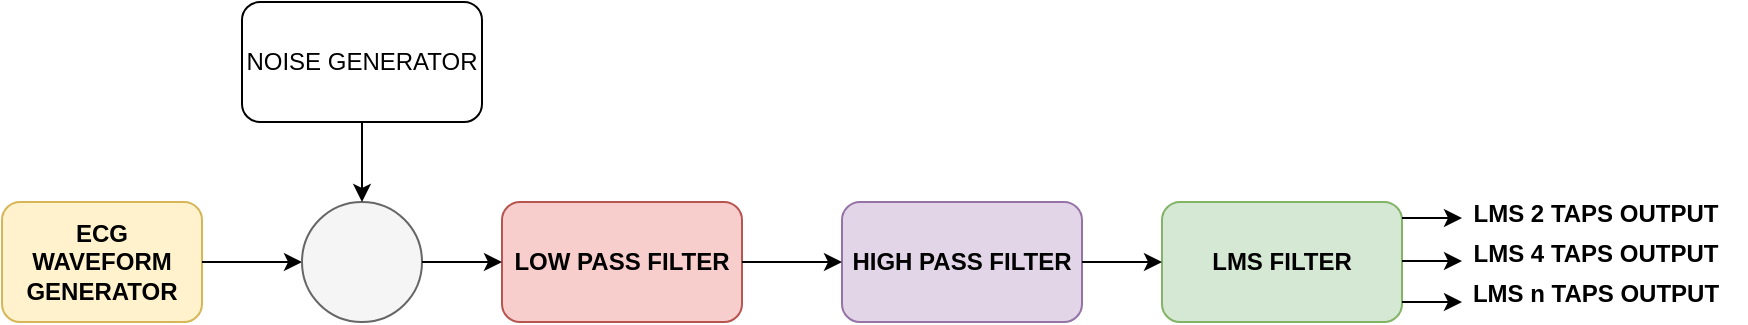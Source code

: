 <mxfile version="13.10.7" type="device"><diagram id="wK7PRvKhGwz1BUbT6kSm" name="Page-1"><mxGraphModel dx="1038" dy="580" grid="0" gridSize="10" guides="1" tooltips="1" connect="1" arrows="1" fold="1" page="1" pageScale="1" pageWidth="1100" pageHeight="1700" math="0" shadow="0"><root><mxCell id="0"/><mxCell id="1" parent="0"/><mxCell id="fOCCpWXUQDtgfm6lCAmT-1" value="&lt;b&gt;ECG WAVEFORM GENERATOR&lt;/b&gt;" style="rounded=1;whiteSpace=wrap;html=1;fillColor=#fff2cc;strokeColor=#d6b656;" vertex="1" parent="1"><mxGeometry x="80" y="140" width="100" height="60" as="geometry"/></mxCell><mxCell id="fOCCpWXUQDtgfm6lCAmT-2" value="&lt;b&gt;LOW PASS FILTER&lt;/b&gt;" style="rounded=1;whiteSpace=wrap;html=1;fillColor=#f8cecc;strokeColor=#b85450;" vertex="1" parent="1"><mxGeometry x="330" y="140" width="120" height="60" as="geometry"/></mxCell><mxCell id="fOCCpWXUQDtgfm6lCAmT-3" value="&lt;b&gt;HIGH PASS FILTER&lt;/b&gt;" style="rounded=1;whiteSpace=wrap;html=1;fillColor=#e1d5e7;strokeColor=#9673a6;" vertex="1" parent="1"><mxGeometry x="500" y="140" width="120" height="60" as="geometry"/></mxCell><mxCell id="fOCCpWXUQDtgfm6lCAmT-4" value="" style="endArrow=classic;html=1;exitX=1;exitY=0.5;exitDx=0;exitDy=0;" edge="1" parent="1" source="fOCCpWXUQDtgfm6lCAmT-1"><mxGeometry width="50" height="50" relative="1" as="geometry"><mxPoint x="340" y="280" as="sourcePoint"/><mxPoint x="230" y="170" as="targetPoint"/></mxGeometry></mxCell><mxCell id="fOCCpWXUQDtgfm6lCAmT-5" value="" style="endArrow=classic;html=1;exitX=1;exitY=0.5;exitDx=0;exitDy=0;" edge="1" parent="1" source="fOCCpWXUQDtgfm6lCAmT-2" target="fOCCpWXUQDtgfm6lCAmT-3"><mxGeometry width="50" height="50" relative="1" as="geometry"><mxPoint x="450" y="200" as="sourcePoint"/><mxPoint x="500" y="150" as="targetPoint"/></mxGeometry></mxCell><mxCell id="fOCCpWXUQDtgfm6lCAmT-6" value="" style="ellipse;whiteSpace=wrap;html=1;aspect=fixed;fillColor=#f5f5f5;strokeColor=#666666;fontColor=#333333;" vertex="1" parent="1"><mxGeometry x="230" y="140" width="60" height="60" as="geometry"/></mxCell><mxCell id="fOCCpWXUQDtgfm6lCAmT-7" value="" style="endArrow=classic;html=1;exitX=1;exitY=0.5;exitDx=0;exitDy=0;" edge="1" parent="1" source="fOCCpWXUQDtgfm6lCAmT-6" target="fOCCpWXUQDtgfm6lCAmT-2"><mxGeometry width="50" height="50" relative="1" as="geometry"><mxPoint x="250" y="300" as="sourcePoint"/><mxPoint x="300" y="250" as="targetPoint"/></mxGeometry></mxCell><mxCell id="fOCCpWXUQDtgfm6lCAmT-8" value="NOISE GENERATOR" style="rounded=1;whiteSpace=wrap;html=1;" vertex="1" parent="1"><mxGeometry x="200" y="40" width="120" height="60" as="geometry"/></mxCell><mxCell id="fOCCpWXUQDtgfm6lCAmT-9" value="" style="endArrow=classic;html=1;exitX=0.5;exitY=1;exitDx=0;exitDy=0;entryX=0.5;entryY=0;entryDx=0;entryDy=0;" edge="1" parent="1" source="fOCCpWXUQDtgfm6lCAmT-8" target="fOCCpWXUQDtgfm6lCAmT-6"><mxGeometry width="50" height="50" relative="1" as="geometry"><mxPoint x="240" y="270" as="sourcePoint"/><mxPoint x="290" y="220" as="targetPoint"/></mxGeometry></mxCell><mxCell id="fOCCpWXUQDtgfm6lCAmT-10" value="&lt;b&gt;LMS FILTER&lt;/b&gt;" style="rounded=1;whiteSpace=wrap;html=1;fillColor=#d5e8d4;strokeColor=#82b366;" vertex="1" parent="1"><mxGeometry x="660" y="140" width="120" height="60" as="geometry"/></mxCell><mxCell id="fOCCpWXUQDtgfm6lCAmT-11" value="" style="endArrow=classic;html=1;exitX=1;exitY=0.5;exitDx=0;exitDy=0;" edge="1" parent="1" source="fOCCpWXUQDtgfm6lCAmT-3" target="fOCCpWXUQDtgfm6lCAmT-10"><mxGeometry width="50" height="50" relative="1" as="geometry"><mxPoint x="580" y="230" as="sourcePoint"/><mxPoint x="630" y="190" as="targetPoint"/></mxGeometry></mxCell><mxCell id="fOCCpWXUQDtgfm6lCAmT-13" value="" style="endArrow=classic;html=1;exitX=1;exitY=0.25;exitDx=0;exitDy=0;" edge="1" parent="1"><mxGeometry width="50" height="50" relative="1" as="geometry"><mxPoint x="780" y="169.5" as="sourcePoint"/><mxPoint x="810" y="169.5" as="targetPoint"/></mxGeometry></mxCell><mxCell id="fOCCpWXUQDtgfm6lCAmT-14" value="" style="endArrow=classic;html=1;exitX=1;exitY=0.25;exitDx=0;exitDy=0;" edge="1" parent="1"><mxGeometry width="50" height="50" relative="1" as="geometry"><mxPoint x="780" y="190" as="sourcePoint"/><mxPoint x="810" y="190" as="targetPoint"/></mxGeometry></mxCell><mxCell id="fOCCpWXUQDtgfm6lCAmT-15" value="" style="endArrow=classic;html=1;exitX=1;exitY=0.25;exitDx=0;exitDy=0;" edge="1" parent="1"><mxGeometry width="50" height="50" relative="1" as="geometry"><mxPoint x="780" y="148" as="sourcePoint"/><mxPoint x="810" y="148" as="targetPoint"/></mxGeometry></mxCell><mxCell id="fOCCpWXUQDtgfm6lCAmT-16" value="&lt;b&gt;LMS 2 TAPS OUTPUT&lt;/b&gt;" style="text;html=1;strokeColor=none;fillColor=none;align=center;verticalAlign=middle;whiteSpace=wrap;rounded=0;" vertex="1" parent="1"><mxGeometry x="802" y="136" width="150" height="20" as="geometry"/></mxCell><mxCell id="fOCCpWXUQDtgfm6lCAmT-17" value="&lt;b&gt;LMS 4 TAPS OUTPUT&lt;/b&gt;" style="text;html=1;strokeColor=none;fillColor=none;align=center;verticalAlign=middle;whiteSpace=wrap;rounded=0;" vertex="1" parent="1"><mxGeometry x="802" y="156" width="150" height="20" as="geometry"/></mxCell><mxCell id="fOCCpWXUQDtgfm6lCAmT-18" value="&lt;b&gt;LMS n TAPS OUTPUT&lt;/b&gt;" style="text;html=1;strokeColor=none;fillColor=none;align=center;verticalAlign=middle;whiteSpace=wrap;rounded=0;" vertex="1" parent="1"><mxGeometry x="802" y="176" width="150" height="20" as="geometry"/></mxCell></root></mxGraphModel></diagram></mxfile>